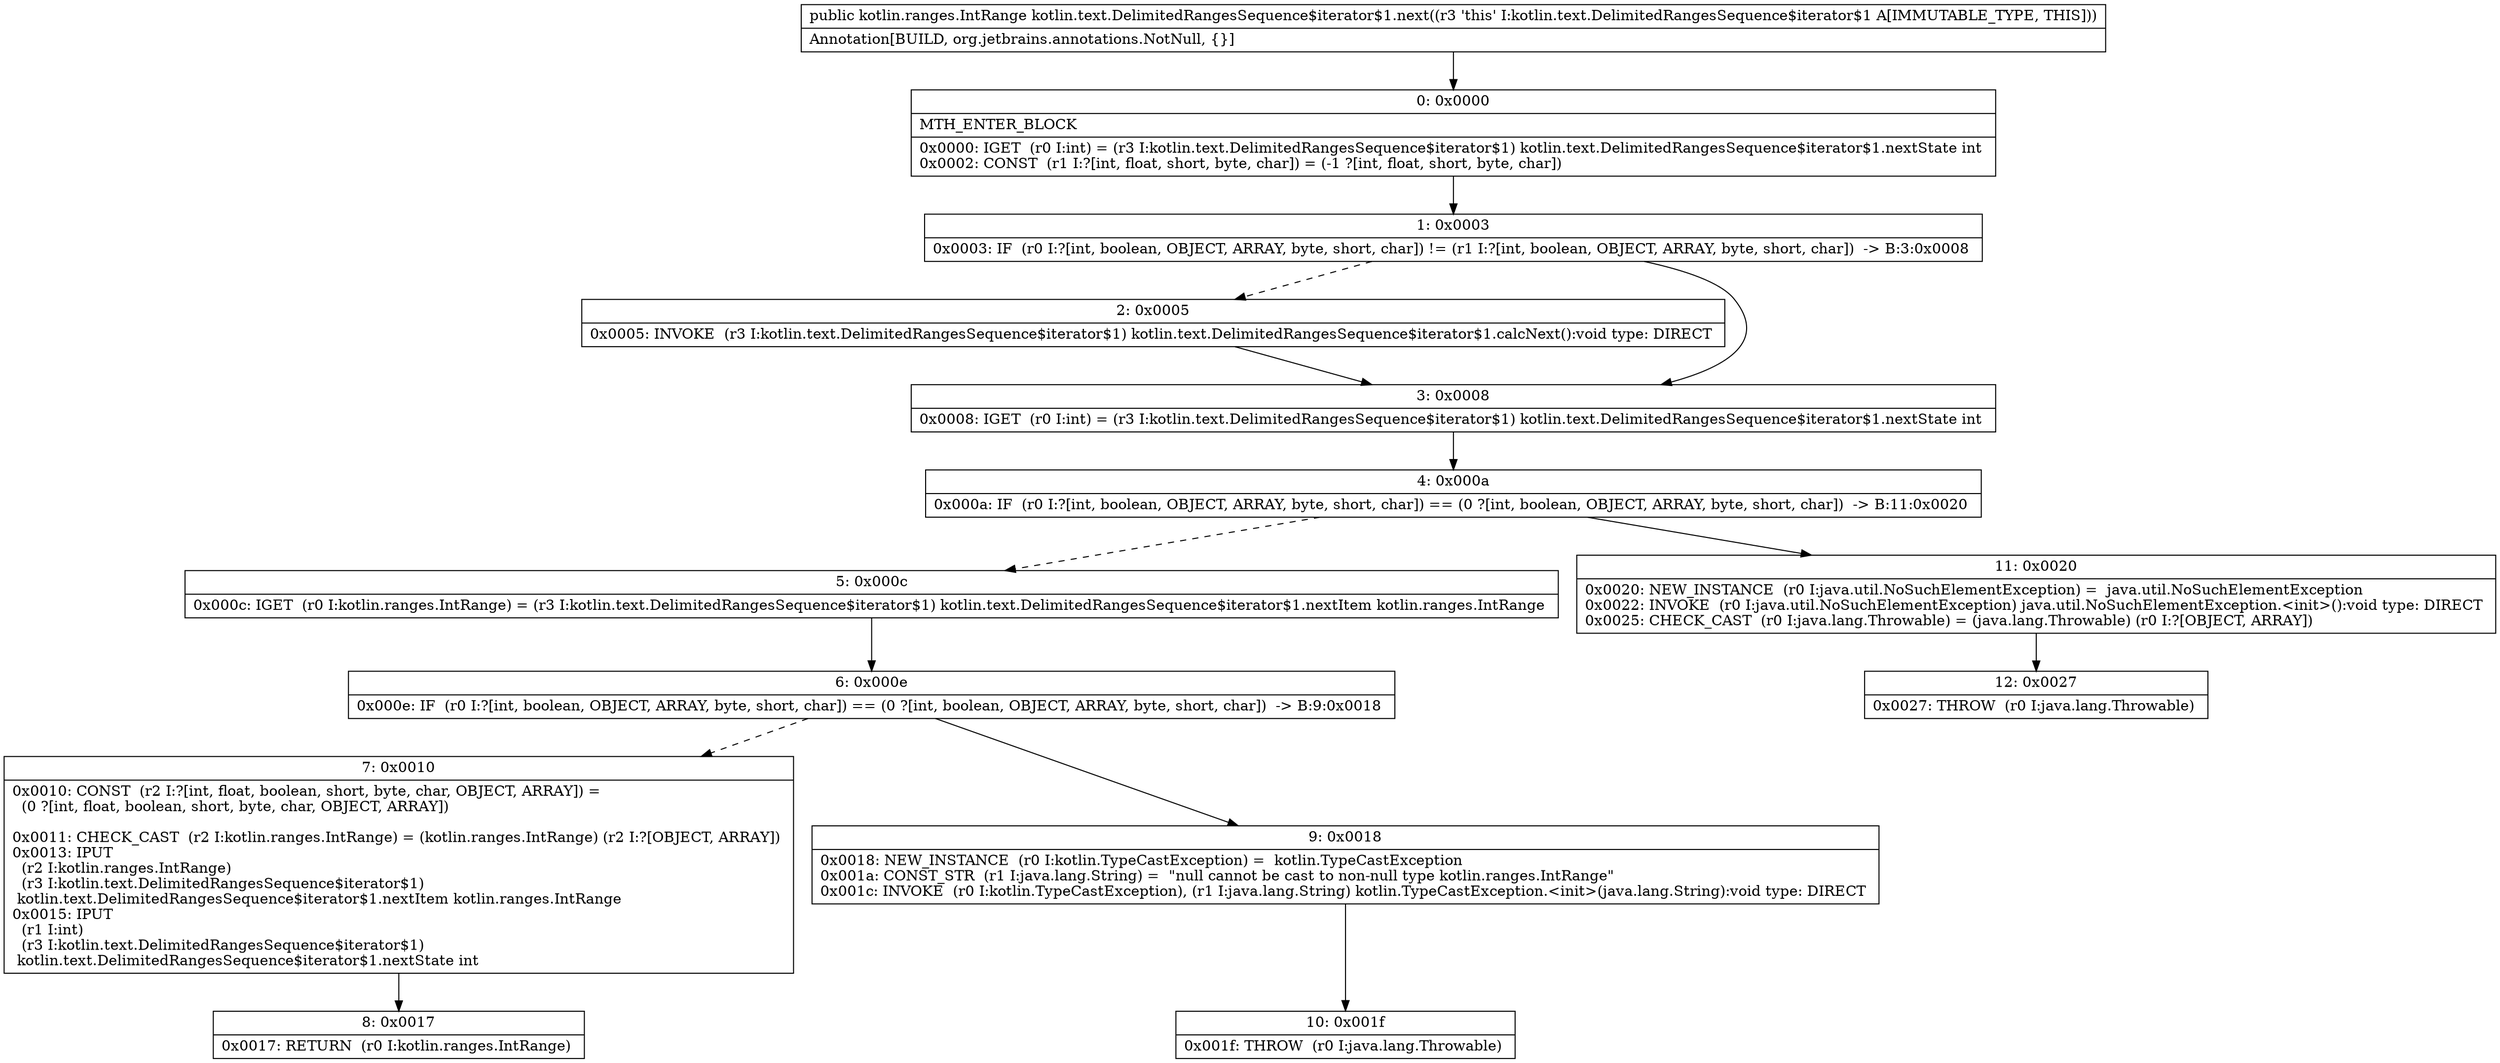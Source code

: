 digraph "CFG forkotlin.text.DelimitedRangesSequence$iterator$1.next()Lkotlin\/ranges\/IntRange;" {
Node_0 [shape=record,label="{0\:\ 0x0000|MTH_ENTER_BLOCK\l|0x0000: IGET  (r0 I:int) = (r3 I:kotlin.text.DelimitedRangesSequence$iterator$1) kotlin.text.DelimitedRangesSequence$iterator$1.nextState int \l0x0002: CONST  (r1 I:?[int, float, short, byte, char]) = (\-1 ?[int, float, short, byte, char]) \l}"];
Node_1 [shape=record,label="{1\:\ 0x0003|0x0003: IF  (r0 I:?[int, boolean, OBJECT, ARRAY, byte, short, char]) != (r1 I:?[int, boolean, OBJECT, ARRAY, byte, short, char])  \-\> B:3:0x0008 \l}"];
Node_2 [shape=record,label="{2\:\ 0x0005|0x0005: INVOKE  (r3 I:kotlin.text.DelimitedRangesSequence$iterator$1) kotlin.text.DelimitedRangesSequence$iterator$1.calcNext():void type: DIRECT \l}"];
Node_3 [shape=record,label="{3\:\ 0x0008|0x0008: IGET  (r0 I:int) = (r3 I:kotlin.text.DelimitedRangesSequence$iterator$1) kotlin.text.DelimitedRangesSequence$iterator$1.nextState int \l}"];
Node_4 [shape=record,label="{4\:\ 0x000a|0x000a: IF  (r0 I:?[int, boolean, OBJECT, ARRAY, byte, short, char]) == (0 ?[int, boolean, OBJECT, ARRAY, byte, short, char])  \-\> B:11:0x0020 \l}"];
Node_5 [shape=record,label="{5\:\ 0x000c|0x000c: IGET  (r0 I:kotlin.ranges.IntRange) = (r3 I:kotlin.text.DelimitedRangesSequence$iterator$1) kotlin.text.DelimitedRangesSequence$iterator$1.nextItem kotlin.ranges.IntRange \l}"];
Node_6 [shape=record,label="{6\:\ 0x000e|0x000e: IF  (r0 I:?[int, boolean, OBJECT, ARRAY, byte, short, char]) == (0 ?[int, boolean, OBJECT, ARRAY, byte, short, char])  \-\> B:9:0x0018 \l}"];
Node_7 [shape=record,label="{7\:\ 0x0010|0x0010: CONST  (r2 I:?[int, float, boolean, short, byte, char, OBJECT, ARRAY]) = \l  (0 ?[int, float, boolean, short, byte, char, OBJECT, ARRAY])\l \l0x0011: CHECK_CAST  (r2 I:kotlin.ranges.IntRange) = (kotlin.ranges.IntRange) (r2 I:?[OBJECT, ARRAY]) \l0x0013: IPUT  \l  (r2 I:kotlin.ranges.IntRange)\l  (r3 I:kotlin.text.DelimitedRangesSequence$iterator$1)\l kotlin.text.DelimitedRangesSequence$iterator$1.nextItem kotlin.ranges.IntRange \l0x0015: IPUT  \l  (r1 I:int)\l  (r3 I:kotlin.text.DelimitedRangesSequence$iterator$1)\l kotlin.text.DelimitedRangesSequence$iterator$1.nextState int \l}"];
Node_8 [shape=record,label="{8\:\ 0x0017|0x0017: RETURN  (r0 I:kotlin.ranges.IntRange) \l}"];
Node_9 [shape=record,label="{9\:\ 0x0018|0x0018: NEW_INSTANCE  (r0 I:kotlin.TypeCastException) =  kotlin.TypeCastException \l0x001a: CONST_STR  (r1 I:java.lang.String) =  \"null cannot be cast to non\-null type kotlin.ranges.IntRange\" \l0x001c: INVOKE  (r0 I:kotlin.TypeCastException), (r1 I:java.lang.String) kotlin.TypeCastException.\<init\>(java.lang.String):void type: DIRECT \l}"];
Node_10 [shape=record,label="{10\:\ 0x001f|0x001f: THROW  (r0 I:java.lang.Throwable) \l}"];
Node_11 [shape=record,label="{11\:\ 0x0020|0x0020: NEW_INSTANCE  (r0 I:java.util.NoSuchElementException) =  java.util.NoSuchElementException \l0x0022: INVOKE  (r0 I:java.util.NoSuchElementException) java.util.NoSuchElementException.\<init\>():void type: DIRECT \l0x0025: CHECK_CAST  (r0 I:java.lang.Throwable) = (java.lang.Throwable) (r0 I:?[OBJECT, ARRAY]) \l}"];
Node_12 [shape=record,label="{12\:\ 0x0027|0x0027: THROW  (r0 I:java.lang.Throwable) \l}"];
MethodNode[shape=record,label="{public kotlin.ranges.IntRange kotlin.text.DelimitedRangesSequence$iterator$1.next((r3 'this' I:kotlin.text.DelimitedRangesSequence$iterator$1 A[IMMUTABLE_TYPE, THIS]))  | Annotation[BUILD, org.jetbrains.annotations.NotNull, \{\}]\l}"];
MethodNode -> Node_0;
Node_0 -> Node_1;
Node_1 -> Node_2[style=dashed];
Node_1 -> Node_3;
Node_2 -> Node_3;
Node_3 -> Node_4;
Node_4 -> Node_5[style=dashed];
Node_4 -> Node_11;
Node_5 -> Node_6;
Node_6 -> Node_7[style=dashed];
Node_6 -> Node_9;
Node_7 -> Node_8;
Node_9 -> Node_10;
Node_11 -> Node_12;
}

